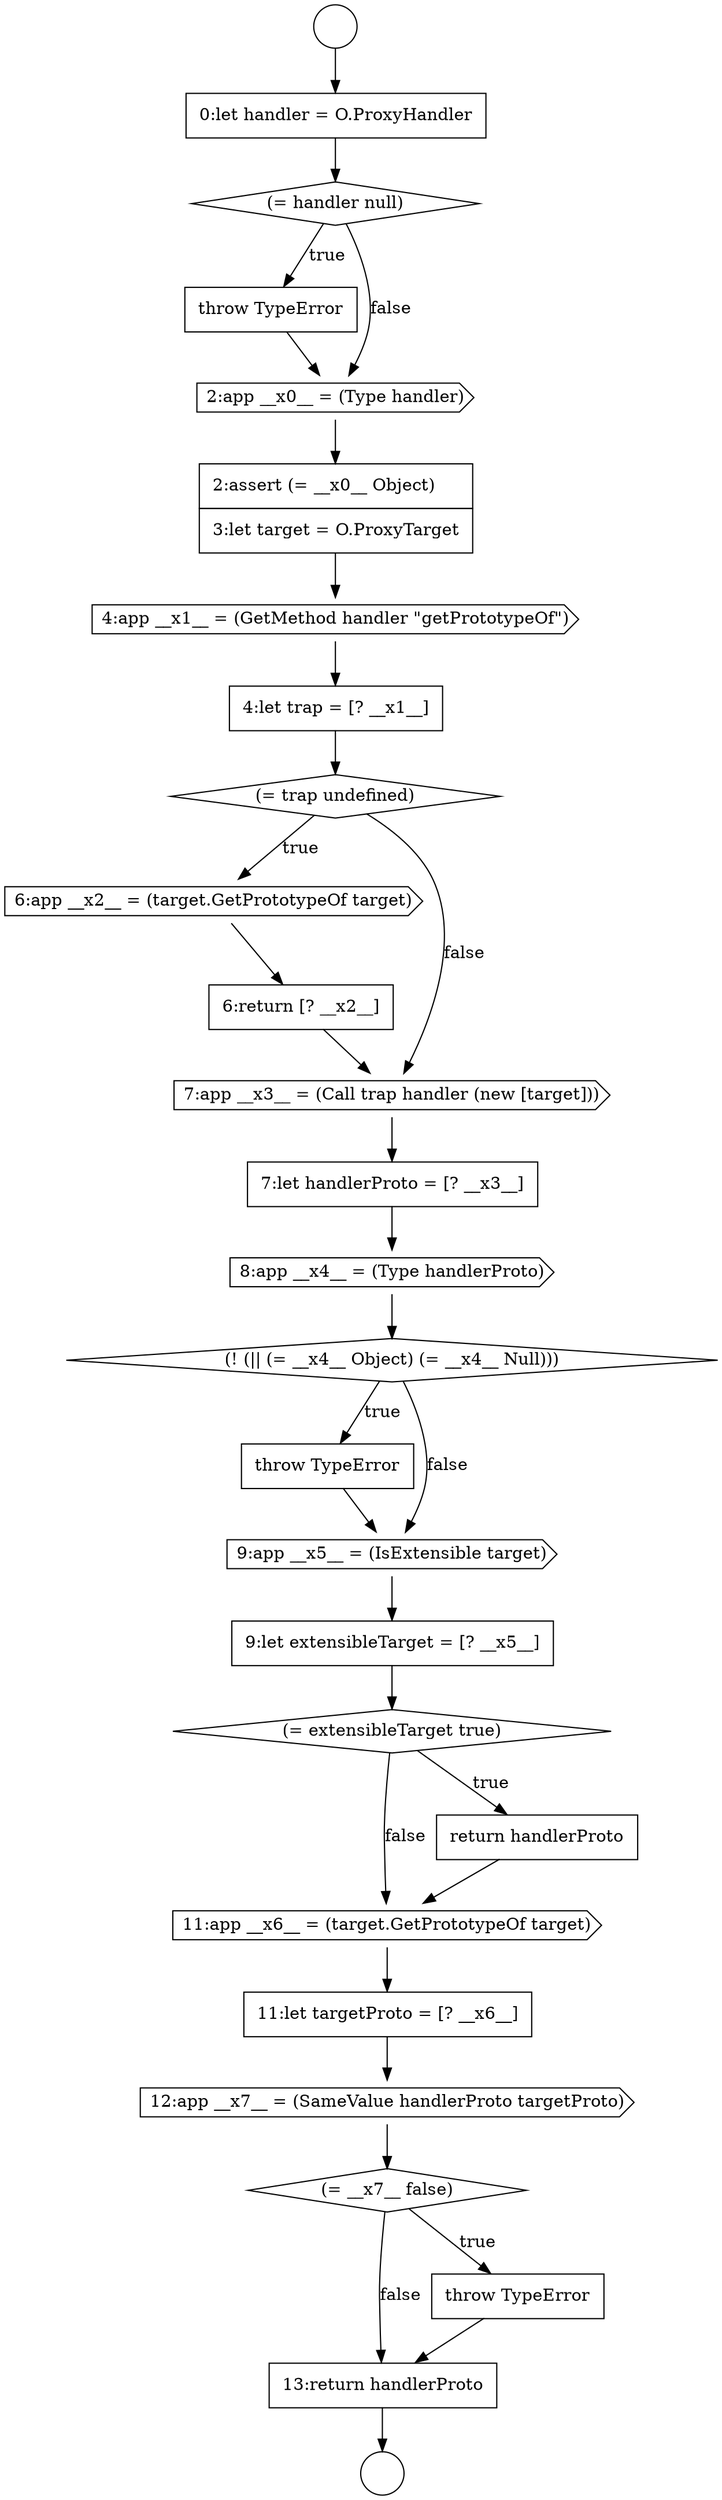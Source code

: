 digraph {
  node2854 [shape=none, margin=0, label=<<font color="black">
    <table border="0" cellborder="1" cellspacing="0" cellpadding="10">
      <tr><td align="left">2:assert (= __x0__ Object)</td></tr>
      <tr><td align="left">3:let target = O.ProxyTarget</td></tr>
    </table>
  </font>> color="black" fillcolor="white" style=filled]
  node2869 [shape=cds, label=<<font color="black">11:app __x6__ = (target.GetPrototypeOf target)</font>> color="black" fillcolor="white" style=filled]
  node2861 [shape=none, margin=0, label=<<font color="black">
    <table border="0" cellborder="1" cellspacing="0" cellpadding="10">
      <tr><td align="left">7:let handlerProto = [? __x3__]</td></tr>
    </table>
  </font>> color="black" fillcolor="white" style=filled]
  node2858 [shape=cds, label=<<font color="black">6:app __x2__ = (target.GetPrototypeOf target)</font>> color="black" fillcolor="white" style=filled]
  node2868 [shape=none, margin=0, label=<<font color="black">
    <table border="0" cellborder="1" cellspacing="0" cellpadding="10">
      <tr><td align="left">return handlerProto</td></tr>
    </table>
  </font>> color="black" fillcolor="white" style=filled]
  node2874 [shape=none, margin=0, label=<<font color="black">
    <table border="0" cellborder="1" cellspacing="0" cellpadding="10">
      <tr><td align="left">13:return handlerProto</td></tr>
    </table>
  </font>> color="black" fillcolor="white" style=filled]
  node2867 [shape=diamond, label=<<font color="black">(= extensibleTarget true)</font>> color="black" fillcolor="white" style=filled]
  node2864 [shape=none, margin=0, label=<<font color="black">
    <table border="0" cellborder="1" cellspacing="0" cellpadding="10">
      <tr><td align="left">throw TypeError</td></tr>
    </table>
  </font>> color="black" fillcolor="white" style=filled]
  node2866 [shape=none, margin=0, label=<<font color="black">
    <table border="0" cellborder="1" cellspacing="0" cellpadding="10">
      <tr><td align="left">9:let extensibleTarget = [? __x5__]</td></tr>
    </table>
  </font>> color="black" fillcolor="white" style=filled]
  node2857 [shape=diamond, label=<<font color="black">(= trap undefined)</font>> color="black" fillcolor="white" style=filled]
  node2852 [shape=none, margin=0, label=<<font color="black">
    <table border="0" cellborder="1" cellspacing="0" cellpadding="10">
      <tr><td align="left">throw TypeError</td></tr>
    </table>
  </font>> color="black" fillcolor="white" style=filled]
  node2873 [shape=none, margin=0, label=<<font color="black">
    <table border="0" cellborder="1" cellspacing="0" cellpadding="10">
      <tr><td align="left">throw TypeError</td></tr>
    </table>
  </font>> color="black" fillcolor="white" style=filled]
  node2872 [shape=diamond, label=<<font color="black">(= __x7__ false)</font>> color="black" fillcolor="white" style=filled]
  node2851 [shape=diamond, label=<<font color="black">(= handler null)</font>> color="black" fillcolor="white" style=filled]
  node2862 [shape=cds, label=<<font color="black">8:app __x4__ = (Type handlerProto)</font>> color="black" fillcolor="white" style=filled]
  node2859 [shape=none, margin=0, label=<<font color="black">
    <table border="0" cellborder="1" cellspacing="0" cellpadding="10">
      <tr><td align="left">6:return [? __x2__]</td></tr>
    </table>
  </font>> color="black" fillcolor="white" style=filled]
  node2849 [shape=circle label=" " color="black" fillcolor="white" style=filled]
  node2856 [shape=none, margin=0, label=<<font color="black">
    <table border="0" cellborder="1" cellspacing="0" cellpadding="10">
      <tr><td align="left">4:let trap = [? __x1__]</td></tr>
    </table>
  </font>> color="black" fillcolor="white" style=filled]
  node2871 [shape=cds, label=<<font color="black">12:app __x7__ = (SameValue handlerProto targetProto)</font>> color="black" fillcolor="white" style=filled]
  node2863 [shape=diamond, label=<<font color="black">(! (|| (= __x4__ Object) (= __x4__ Null)))</font>> color="black" fillcolor="white" style=filled]
  node2850 [shape=none, margin=0, label=<<font color="black">
    <table border="0" cellborder="1" cellspacing="0" cellpadding="10">
      <tr><td align="left">0:let handler = O.ProxyHandler</td></tr>
    </table>
  </font>> color="black" fillcolor="white" style=filled]
  node2860 [shape=cds, label=<<font color="black">7:app __x3__ = (Call trap handler (new [target]))</font>> color="black" fillcolor="white" style=filled]
  node2848 [shape=circle label=" " color="black" fillcolor="white" style=filled]
  node2865 [shape=cds, label=<<font color="black">9:app __x5__ = (IsExtensible target)</font>> color="black" fillcolor="white" style=filled]
  node2870 [shape=none, margin=0, label=<<font color="black">
    <table border="0" cellborder="1" cellspacing="0" cellpadding="10">
      <tr><td align="left">11:let targetProto = [? __x6__]</td></tr>
    </table>
  </font>> color="black" fillcolor="white" style=filled]
  node2855 [shape=cds, label=<<font color="black">4:app __x1__ = (GetMethod handler &quot;getPrototypeOf&quot;)</font>> color="black" fillcolor="white" style=filled]
  node2853 [shape=cds, label=<<font color="black">2:app __x0__ = (Type handler)</font>> color="black" fillcolor="white" style=filled]
  node2859 -> node2860 [ color="black"]
  node2864 -> node2865 [ color="black"]
  node2856 -> node2857 [ color="black"]
  node2857 -> node2858 [label=<<font color="black">true</font>> color="black"]
  node2857 -> node2860 [label=<<font color="black">false</font>> color="black"]
  node2860 -> node2861 [ color="black"]
  node2852 -> node2853 [ color="black"]
  node2871 -> node2872 [ color="black"]
  node2850 -> node2851 [ color="black"]
  node2848 -> node2850 [ color="black"]
  node2863 -> node2864 [label=<<font color="black">true</font>> color="black"]
  node2863 -> node2865 [label=<<font color="black">false</font>> color="black"]
  node2861 -> node2862 [ color="black"]
  node2851 -> node2852 [label=<<font color="black">true</font>> color="black"]
  node2851 -> node2853 [label=<<font color="black">false</font>> color="black"]
  node2866 -> node2867 [ color="black"]
  node2854 -> node2855 [ color="black"]
  node2868 -> node2869 [ color="black"]
  node2869 -> node2870 [ color="black"]
  node2874 -> node2849 [ color="black"]
  node2867 -> node2868 [label=<<font color="black">true</font>> color="black"]
  node2867 -> node2869 [label=<<font color="black">false</font>> color="black"]
  node2862 -> node2863 [ color="black"]
  node2855 -> node2856 [ color="black"]
  node2873 -> node2874 [ color="black"]
  node2853 -> node2854 [ color="black"]
  node2865 -> node2866 [ color="black"]
  node2872 -> node2873 [label=<<font color="black">true</font>> color="black"]
  node2872 -> node2874 [label=<<font color="black">false</font>> color="black"]
  node2858 -> node2859 [ color="black"]
  node2870 -> node2871 [ color="black"]
}
